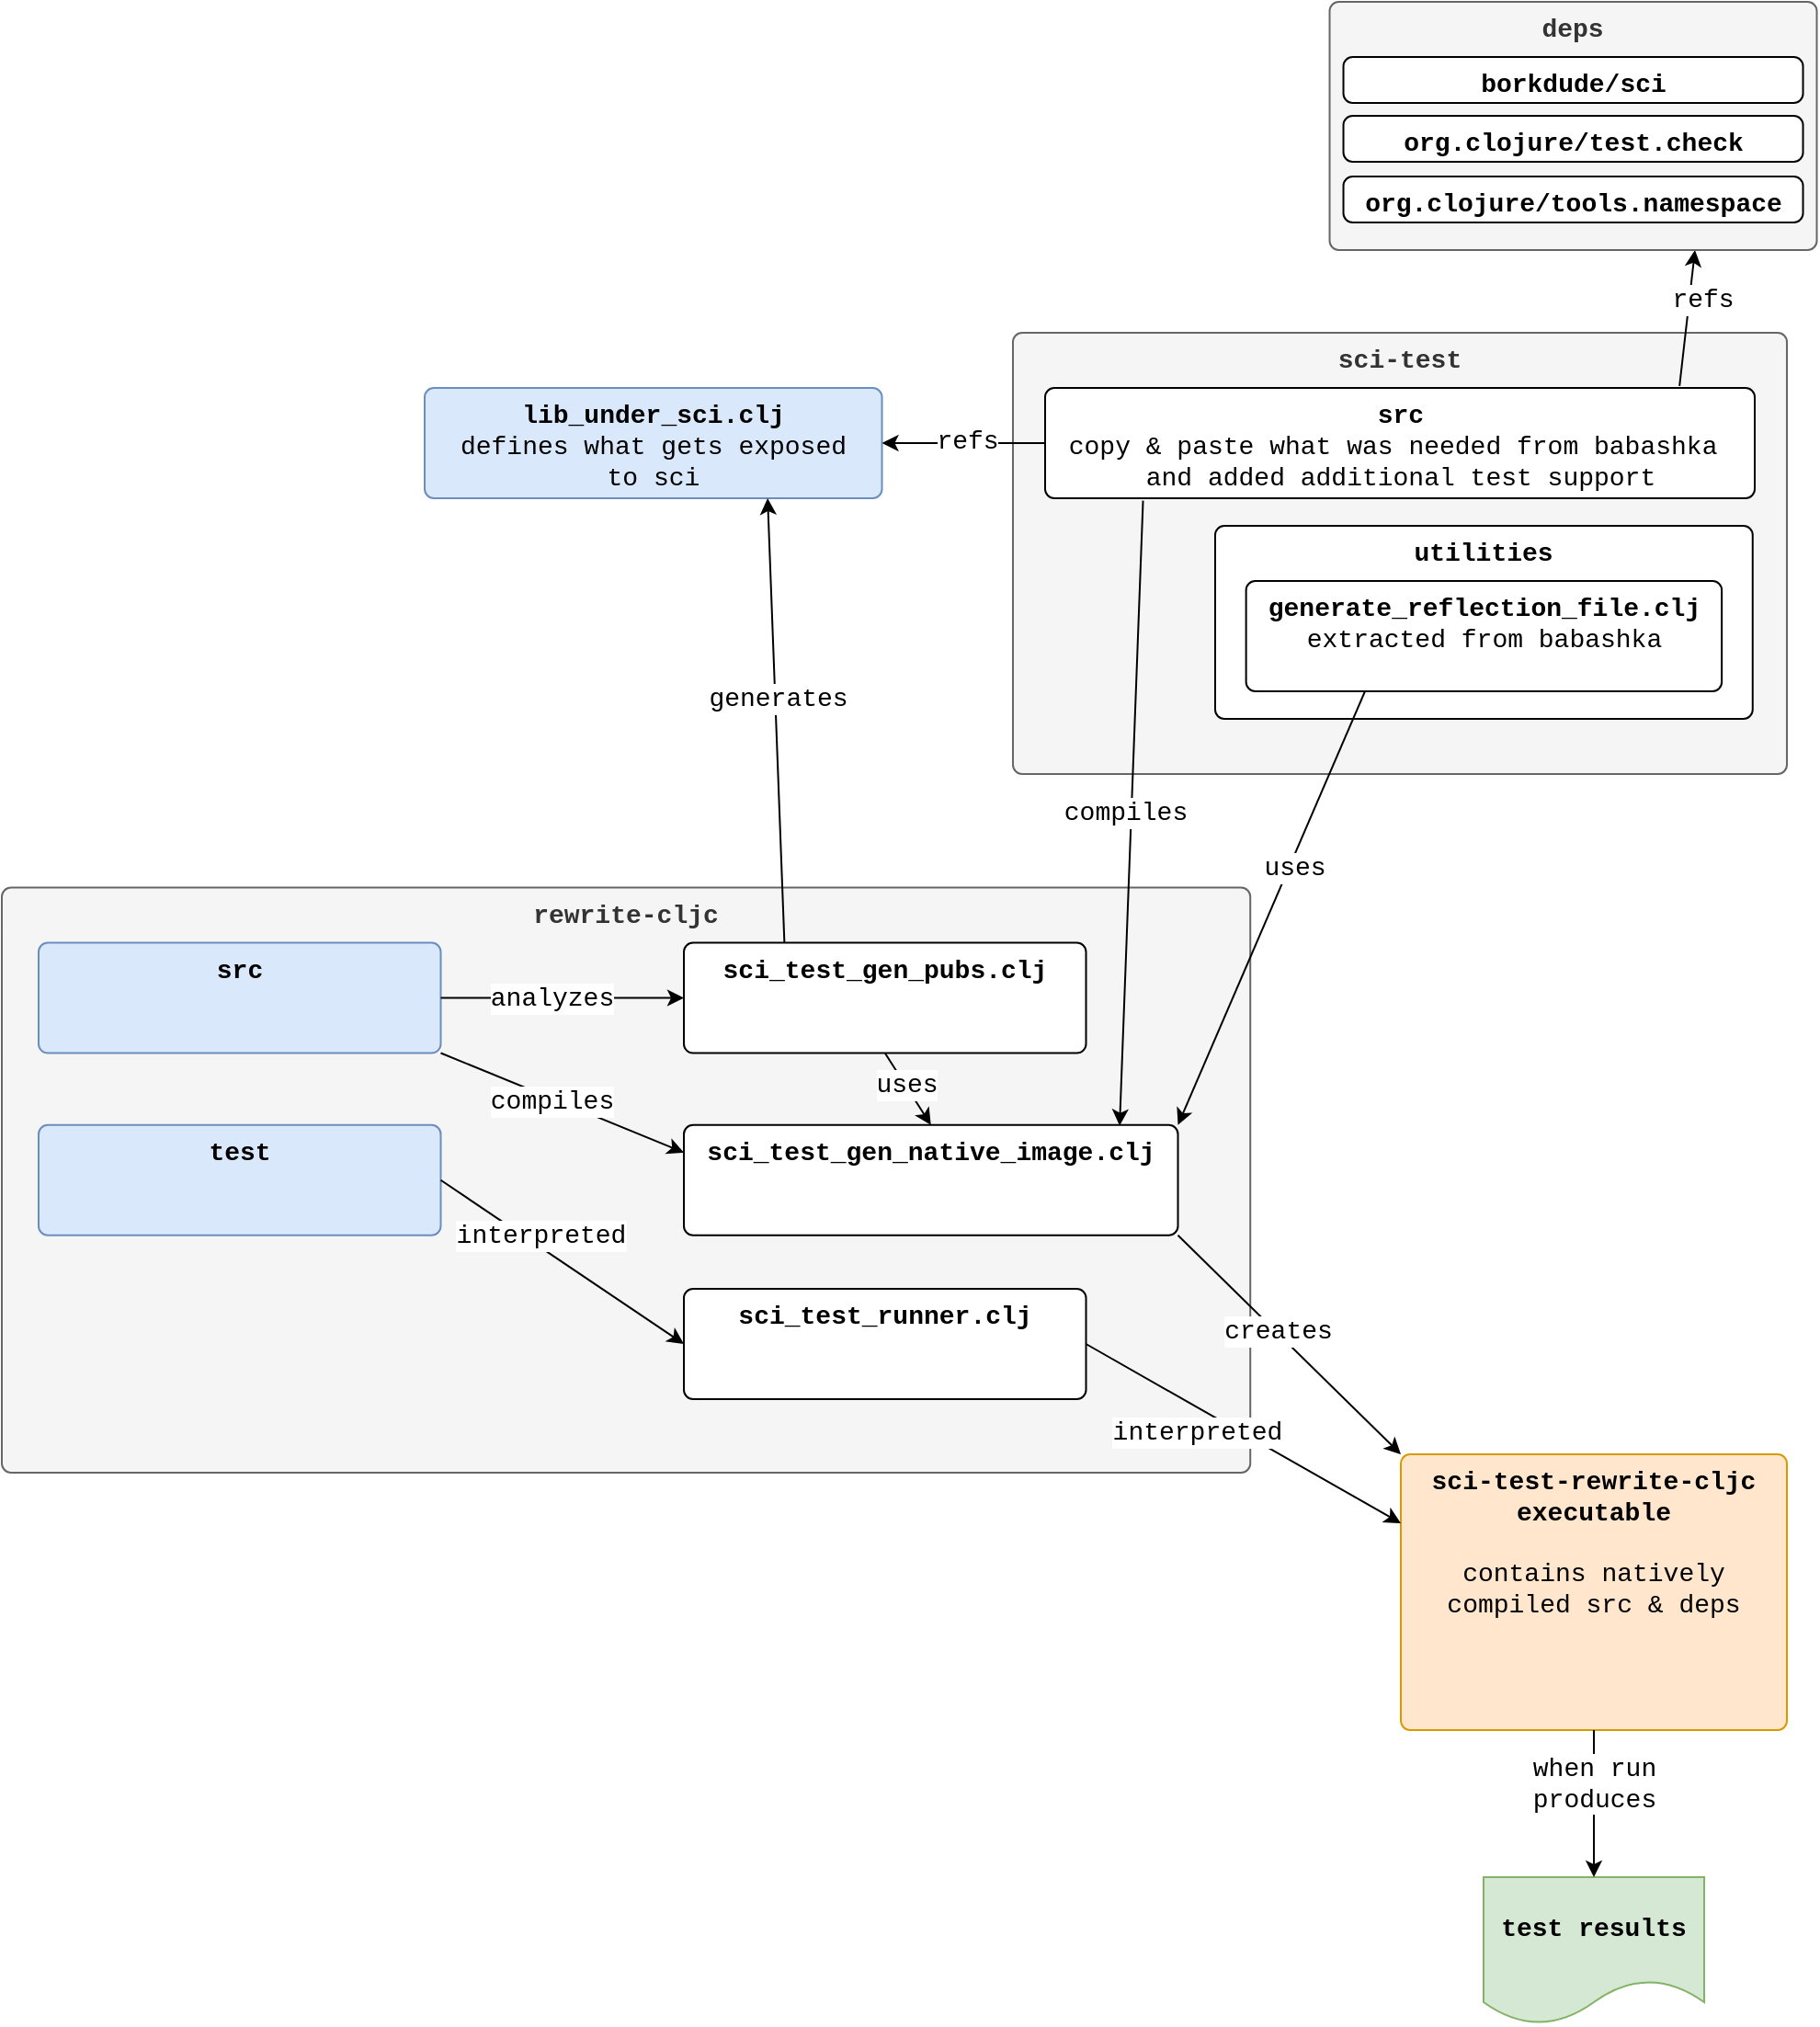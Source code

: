 <mxfile version="13.3.9" type="device"><diagram id="PwHq8zwR4ry-kwaqfSew" name="Page-1"><mxGraphModel dx="2135" dy="2264" grid="1" gridSize="10" guides="1" tooltips="1" connect="1" arrows="1" fold="1" page="1" pageScale="1" pageWidth="850" pageHeight="1100" math="0" shadow="0"><root><mxCell id="0"/><mxCell id="1" parent="0"/><mxCell id="z2-VId8DfYA3hLS_Fc---3" value="&lt;b style=&quot;font-size: 14px;&quot;&gt;rewrite-cljc&lt;/b&gt;" style="rounded=1;whiteSpace=wrap;html=1;verticalAlign=top;fontFamily=Courier New;fontSize=14;arcSize=10;absoluteArcSize=1;fillColor=#f5f5f5;strokeColor=#666666;fontColor=#333333;" vertex="1" parent="1"><mxGeometry x="-590" y="301.76" width="679.11" height="318.24" as="geometry"/></mxCell><mxCell id="LLwnOFdjR07PhbhUG-Zd-1" value="&lt;b style=&quot;font-size: 14px;&quot;&gt;sci-test&lt;/b&gt;" style="rounded=1;whiteSpace=wrap;html=1;verticalAlign=top;fontFamily=Courier New;fontSize=14;arcSize=10;absoluteArcSize=1;fillColor=#f5f5f5;strokeColor=#666666;fontColor=#333333;" parent="1" vertex="1"><mxGeometry x="-40" width="421" height="240" as="geometry"/></mxCell><mxCell id="LLwnOFdjR07PhbhUG-Zd-34" value="&lt;b style=&quot;font-size: 14px;&quot;&gt;utilities&lt;/b&gt;" style="rounded=1;whiteSpace=wrap;html=1;verticalAlign=top;fontFamily=Courier New;fontSize=14;arcSize=10;absoluteArcSize=1;" parent="1" vertex="1"><mxGeometry x="70.0" y="105" width="292.38" height="105" as="geometry"/></mxCell><mxCell id="LLwnOFdjR07PhbhUG-Zd-32" value="&lt;b style=&quot;font-size: 14px&quot;&gt;src&lt;br style=&quot;font-size: 14px&quot;&gt;&lt;/b&gt;copy &amp;amp; paste what was needed from babashka&amp;nbsp;&lt;br style=&quot;font-size: 14px&quot;&gt;and added additional test support&lt;b style=&quot;font-size: 14px&quot;&gt;&lt;br style=&quot;font-size: 14px&quot;&gt;&lt;/b&gt;" style="rounded=1;whiteSpace=wrap;html=1;verticalAlign=top;fontFamily=Courier New;fontSize=14;arcSize=10;absoluteArcSize=1;" parent="1" vertex="1"><mxGeometry x="-22.5" y="30" width="386" height="60" as="geometry"/></mxCell><mxCell id="LLwnOFdjR07PhbhUG-Zd-7" value="&lt;span style=&quot;font-size: 14px;&quot;&gt;&lt;b style=&quot;font-size: 14px;&quot;&gt;lib_under_sci.clj&lt;/b&gt;&lt;br style=&quot;font-size: 14px;&quot;&gt;defines what gets exposed&lt;br style=&quot;font-size: 14px;&quot;&gt;to sci&lt;br style=&quot;font-size: 14px;&quot;&gt;&lt;/span&gt;" style="rounded=1;whiteSpace=wrap;html=1;fontFamily=Courier New;fontSize=14;verticalAlign=top;arcSize=10;absoluteArcSize=1;fillColor=#dae8fc;strokeColor=#6c8ebf;" parent="1" vertex="1"><mxGeometry x="-360" y="30" width="248.75" height="60" as="geometry"/></mxCell><mxCell id="LLwnOFdjR07PhbhUG-Zd-8" value="" style="endArrow=classic;html=1;exitX=0.25;exitY=0;exitDx=0;exitDy=0;entryX=0.75;entryY=1;entryDx=0;entryDy=0;fontFamily=Courier New;fontSize=14;" parent="1" source="LLwnOFdjR07PhbhUG-Zd-5" target="LLwnOFdjR07PhbhUG-Zd-7" edge="1"><mxGeometry width="50" height="50" relative="1" as="geometry"><mxPoint x="211" y="505" as="sourcePoint"/><mxPoint x="261" y="455" as="targetPoint"/></mxGeometry></mxCell><mxCell id="LLwnOFdjR07PhbhUG-Zd-17" value="generates" style="edgeLabel;html=1;align=center;verticalAlign=middle;resizable=0;points=[];fontFamily=Courier New;fontSize=14;" parent="LLwnOFdjR07PhbhUG-Zd-8" vertex="1" connectable="0"><mxGeometry x="0.1" relative="1" as="geometry"><mxPoint x="1" as="offset"/></mxGeometry></mxCell><mxCell id="LLwnOFdjR07PhbhUG-Zd-26" value="" style="endArrow=classic;html=1;entryX=0.882;entryY=0.007;entryDx=0;entryDy=0;fontFamily=Courier New;fontSize=14;exitX=0.138;exitY=1.022;exitDx=0;exitDy=0;exitPerimeter=0;entryPerimeter=0;" parent="1" source="LLwnOFdjR07PhbhUG-Zd-32" target="LLwnOFdjR07PhbhUG-Zd-21" edge="1"><mxGeometry width="50" height="50" relative="1" as="geometry"><mxPoint x="261" y="-50" as="sourcePoint"/><mxPoint x="481" y="520" as="targetPoint"/></mxGeometry></mxCell><mxCell id="LLwnOFdjR07PhbhUG-Zd-45" value="compiles" style="edgeLabel;html=1;align=center;verticalAlign=middle;resizable=0;points=[];fontFamily=Courier New;fontSize=14;" parent="LLwnOFdjR07PhbhUG-Zd-26" vertex="1" connectable="0"><mxGeometry x="-0.159" y="1" relative="1" as="geometry"><mxPoint x="-5.66" y="26.89" as="offset"/></mxGeometry></mxCell><mxCell id="LLwnOFdjR07PhbhUG-Zd-29" value="&lt;b style=&quot;font-size: 14px;&quot;&gt;sci-test-rewrite-cljc&lt;br style=&quot;font-size: 14px;&quot;&gt;executable&lt;/b&gt;&lt;br style=&quot;font-size: 14px;&quot;&gt;&lt;br style=&quot;font-size: 14px;&quot;&gt;contains natively compiled src &amp;amp; deps" style="rounded=1;whiteSpace=wrap;html=1;verticalAlign=top;fontFamily=Courier New;fontSize=14;arcSize=10;absoluteArcSize=1;fillColor=#ffe6cc;strokeColor=#d79b00;" parent="1" vertex="1"><mxGeometry x="171" y="610" width="210" height="150" as="geometry"/></mxCell><mxCell id="LLwnOFdjR07PhbhUG-Zd-33" value="" style="endArrow=classic;html=1;exitX=1;exitY=1;exitDx=0;exitDy=0;entryX=0;entryY=0;entryDx=0;entryDy=0;fontFamily=Courier New;fontSize=14;" parent="1" source="LLwnOFdjR07PhbhUG-Zd-21" target="LLwnOFdjR07PhbhUG-Zd-29" edge="1"><mxGeometry width="50" height="50" relative="1" as="geometry"><mxPoint x="150" y="450" as="sourcePoint"/><mxPoint x="200" y="400" as="targetPoint"/></mxGeometry></mxCell><mxCell id="LLwnOFdjR07PhbhUG-Zd-37" value="&lt;font style=&quot;font-size: 14px;&quot;&gt;creates&lt;/font&gt;" style="edgeLabel;html=1;align=center;verticalAlign=middle;resizable=0;points=[];fontFamily=Courier New;fontSize=14;" parent="LLwnOFdjR07PhbhUG-Zd-33" vertex="1" connectable="0"><mxGeometry x="-0.1" y="-1" relative="1" as="geometry"><mxPoint x="-0.25" y="-2.44" as="offset"/></mxGeometry></mxCell><mxCell id="LLwnOFdjR07PhbhUG-Zd-38" value="" style="endArrow=classic;html=1;exitX=1;exitY=0.5;exitDx=0;exitDy=0;entryX=0;entryY=0.25;entryDx=0;entryDy=0;fontFamily=Courier New;fontSize=14;" parent="1" target="LLwnOFdjR07PhbhUG-Zd-29" edge="1" source="LLwnOFdjR07PhbhUG-Zd-36"><mxGeometry width="50" height="50" relative="1" as="geometry"><mxPoint x="339.75" y="422.5" as="sourcePoint"/><mxPoint x="550" y="320" as="targetPoint"/></mxGeometry></mxCell><mxCell id="LLwnOFdjR07PhbhUG-Zd-39" value="&lt;font style=&quot;font-size: 14px;&quot;&gt;interpreted&lt;br style=&quot;font-size: 14px;&quot;&gt;&lt;/font&gt;" style="edgeLabel;html=1;align=center;verticalAlign=middle;resizable=0;points=[];fontFamily=Courier New;fontSize=14;" parent="LLwnOFdjR07PhbhUG-Zd-38" vertex="1" connectable="0"><mxGeometry x="-0.291" relative="1" as="geometry"><mxPoint x="-0.79" y="12.75" as="offset"/></mxGeometry></mxCell><mxCell id="LLwnOFdjR07PhbhUG-Zd-41" value="" style="endArrow=classic;html=1;exitX=0.25;exitY=1;exitDx=0;exitDy=0;fontFamily=Courier New;fontSize=14;entryX=1;entryY=0;entryDx=0;entryDy=0;" parent="1" source="LLwnOFdjR07PhbhUG-Zd-40" target="LLwnOFdjR07PhbhUG-Zd-21" edge="1"><mxGeometry width="50" height="50" relative="1" as="geometry"><mxPoint x="231" y="550" as="sourcePoint"/><mxPoint x="66" y="410" as="targetPoint"/></mxGeometry></mxCell><mxCell id="z2-VId8DfYA3hLS_Fc---13" value="uses" style="edgeLabel;html=1;align=center;verticalAlign=middle;resizable=0;points=[];fontSize=14;fontFamily=Courier New;" vertex="1" connectable="0" parent="LLwnOFdjR07PhbhUG-Zd-41"><mxGeometry x="0.016" y="1" relative="1" as="geometry"><mxPoint x="11.6" y="-24.66" as="offset"/></mxGeometry></mxCell><mxCell id="LLwnOFdjR07PhbhUG-Zd-42" value="&lt;b style=&quot;font-size: 14px;&quot;&gt;test&lt;/b&gt;" style="rounded=1;whiteSpace=wrap;html=1;fontFamily=Courier New;fontSize=14;verticalAlign=top;arcSize=10;absoluteArcSize=1;fillColor=#dae8fc;strokeColor=#6c8ebf;" parent="1" vertex="1"><mxGeometry x="-570" y="430.88" width="218.75" height="60" as="geometry"/></mxCell><mxCell id="LLwnOFdjR07PhbhUG-Zd-43" value="" style="endArrow=classic;html=1;exitX=1;exitY=0.5;exitDx=0;exitDy=0;entryX=0;entryY=0.5;entryDx=0;entryDy=0;fontFamily=Courier New;fontSize=14;" parent="1" source="LLwnOFdjR07PhbhUG-Zd-42" target="LLwnOFdjR07PhbhUG-Zd-36" edge="1"><mxGeometry width="50" height="50" relative="1" as="geometry"><mxPoint x="664.12" y="621.76" as="sourcePoint"/><mxPoint x="714.12" y="571.76" as="targetPoint"/></mxGeometry></mxCell><mxCell id="LLwnOFdjR07PhbhUG-Zd-53" value="interpreted" style="edgeLabel;html=1;align=center;verticalAlign=middle;resizable=0;points=[];fontSize=14;fontFamily=Courier New;" parent="LLwnOFdjR07PhbhUG-Zd-43" vertex="1" connectable="0"><mxGeometry x="-0.723" relative="1" as="geometry"><mxPoint x="36.25" y="17.51" as="offset"/></mxGeometry></mxCell><mxCell id="LLwnOFdjR07PhbhUG-Zd-21" value="&lt;b style=&quot;font-size: 14px;&quot;&gt;sci_test_gen_native_image.clj&lt;/b&gt;" style="rounded=1;whiteSpace=wrap;html=1;fontFamily=Courier New;fontSize=14;verticalAlign=top;arcSize=10;absoluteArcSize=1;" parent="1" vertex="1"><mxGeometry x="-219.0" y="430.88" width="268.75" height="60" as="geometry"/></mxCell><mxCell id="LLwnOFdjR07PhbhUG-Zd-36" value="&lt;b style=&quot;font-size: 14px;&quot;&gt;sci_test_runner.clj&lt;/b&gt;" style="rounded=1;whiteSpace=wrap;html=1;fontFamily=Courier New;fontSize=14;verticalAlign=top;arcSize=10;absoluteArcSize=1;" parent="1" vertex="1"><mxGeometry x="-219" y="520" width="218.75" height="60" as="geometry"/></mxCell><mxCell id="LLwnOFdjR07PhbhUG-Zd-4" value="&lt;b style=&quot;font-size: 14px;&quot;&gt;src&lt;/b&gt;" style="rounded=1;whiteSpace=wrap;html=1;fontFamily=Courier New;fontSize=14;verticalAlign=top;arcSize=10;absoluteArcSize=1;fillColor=#dae8fc;strokeColor=#6c8ebf;" parent="1" vertex="1"><mxGeometry x="-570" y="331.76" width="218.75" height="60" as="geometry"/></mxCell><mxCell id="LLwnOFdjR07PhbhUG-Zd-5" value="&lt;b style=&quot;font-size: 14px;&quot;&gt;sci_test_gen_pubs.clj&lt;/b&gt;" style="rounded=1;whiteSpace=wrap;html=1;fontFamily=Courier New;fontSize=14;verticalAlign=top;arcSize=10;absoluteArcSize=1;" parent="1" vertex="1"><mxGeometry x="-219" y="331.76" width="218.75" height="60" as="geometry"/></mxCell><mxCell id="LLwnOFdjR07PhbhUG-Zd-40" value="&lt;b style=&quot;font-size: 14px;&quot;&gt;generate_reflection_file.clj&lt;/b&gt;&lt;br style=&quot;font-size: 14px;&quot;&gt;extracted from babashka" style="rounded=1;whiteSpace=wrap;html=1;fontFamily=Courier New;fontSize=14;verticalAlign=top;arcSize=10;absoluteArcSize=1;" parent="1" vertex="1"><mxGeometry x="86.815" y="135" width="258.75" height="60" as="geometry"/></mxCell><mxCell id="LLwnOFdjR07PhbhUG-Zd-55" value="&lt;b style=&quot;font-size: 14px;&quot;&gt;test results&lt;/b&gt;" style="shape=document;whiteSpace=wrap;html=1;boundedLbl=1;fontFamily=Courier New;fontSize=14;fillColor=#d5e8d4;strokeColor=#82b366;" parent="1" vertex="1"><mxGeometry x="216" y="840" width="120" height="80" as="geometry"/></mxCell><mxCell id="LLwnOFdjR07PhbhUG-Zd-56" value="" style="endArrow=classic;html=1;fontFamily=Courier New;fontSize=14;exitX=0.5;exitY=1;exitDx=0;exitDy=0;entryX=0.5;entryY=0;entryDx=0;entryDy=0;" parent="1" source="LLwnOFdjR07PhbhUG-Zd-29" target="LLwnOFdjR07PhbhUG-Zd-55" edge="1"><mxGeometry width="50" height="50" relative="1" as="geometry"><mxPoint x="1114.99" y="650" as="sourcePoint"/><mxPoint x="1164.99" y="600" as="targetPoint"/></mxGeometry></mxCell><mxCell id="z2-VId8DfYA3hLS_Fc---10" value="when run&lt;br style=&quot;font-size: 14px;&quot;&gt;produces" style="edgeLabel;html=1;align=center;verticalAlign=middle;resizable=0;points=[];fontSize=14;fontFamily=Courier New;" vertex="1" connectable="0" parent="LLwnOFdjR07PhbhUG-Zd-56"><mxGeometry x="-0.289" relative="1" as="geometry"><mxPoint as="offset"/></mxGeometry></mxCell><mxCell id="LLwnOFdjR07PhbhUG-Zd-6" value="" style="endArrow=classic;html=1;exitX=1;exitY=0.5;exitDx=0;exitDy=0;entryX=0;entryY=0.5;entryDx=0;entryDy=0;fontFamily=Courier New;fontSize=14;" parent="1" source="LLwnOFdjR07PhbhUG-Zd-4" target="LLwnOFdjR07PhbhUG-Zd-5" edge="1"><mxGeometry width="50" height="50" relative="1" as="geometry"><mxPoint x="809.11" y="331.76" as="sourcePoint"/><mxPoint x="649.11" y="521.76" as="targetPoint"/></mxGeometry></mxCell><mxCell id="LLwnOFdjR07PhbhUG-Zd-18" value="&lt;font style=&quot;font-size: 14px;&quot;&gt;analyzes&lt;/font&gt;" style="edgeLabel;html=1;align=center;verticalAlign=middle;resizable=0;points=[];fontFamily=Courier New;fontSize=14;" parent="LLwnOFdjR07PhbhUG-Zd-6" vertex="1" connectable="0"><mxGeometry x="0.187" relative="1" as="geometry"><mxPoint x="-18.96" y="8.882e-16" as="offset"/></mxGeometry></mxCell><mxCell id="z2-VId8DfYA3hLS_Fc---4" value="" style="endArrow=classic;html=1;exitX=0;exitY=0.5;exitDx=0;exitDy=0;entryX=1;entryY=0.5;entryDx=0;entryDy=0;fontFamily=Courier New;fontSize=14;" edge="1" parent="1" source="LLwnOFdjR07PhbhUG-Zd-32" target="LLwnOFdjR07PhbhUG-Zd-7"><mxGeometry width="50" height="50" relative="1" as="geometry"><mxPoint x="-210" y="260" as="sourcePoint"/><mxPoint x="-160" y="210" as="targetPoint"/></mxGeometry></mxCell><mxCell id="z2-VId8DfYA3hLS_Fc---5" value="&lt;font style=&quot;font-size: 14px;&quot;&gt;refs&lt;/font&gt;" style="edgeLabel;html=1;align=center;verticalAlign=middle;resizable=0;points=[];fontFamily=Courier New;fontSize=14;" vertex="1" connectable="0" parent="z2-VId8DfYA3hLS_Fc---4"><mxGeometry x="-0.038" y="-1" relative="1" as="geometry"><mxPoint as="offset"/></mxGeometry></mxCell><mxCell id="z2-VId8DfYA3hLS_Fc---8" value="" style="endArrow=classic;html=1;exitX=0.894;exitY=-0.018;exitDx=0;exitDy=0;entryX=0.75;entryY=1;entryDx=0;entryDy=0;fontFamily=Courier New;fontSize=14;exitPerimeter=0;" edge="1" parent="1" source="LLwnOFdjR07PhbhUG-Zd-32" target="LLwnOFdjR07PhbhUG-Zd-22"><mxGeometry width="50" height="50" relative="1" as="geometry"><mxPoint x="-210" y="110" as="sourcePoint"/><mxPoint x="-160" y="60" as="targetPoint"/></mxGeometry></mxCell><mxCell id="z2-VId8DfYA3hLS_Fc---9" value="&lt;font style=&quot;font-size: 14px;&quot;&gt;refs&lt;/font&gt;" style="edgeLabel;html=1;align=center;verticalAlign=middle;resizable=0;points=[];fontFamily=Courier New;fontSize=14;" vertex="1" connectable="0" parent="z2-VId8DfYA3hLS_Fc---8"><mxGeometry x="0.156" y="-2" relative="1" as="geometry"><mxPoint x="5.48" y="-4.5" as="offset"/></mxGeometry></mxCell><mxCell id="z2-VId8DfYA3hLS_Fc---14" value="" style="endArrow=classic;html=1;fontFamily=Courier New;fontSize=14;exitX=1;exitY=1;exitDx=0;exitDy=0;entryX=0;entryY=0.25;entryDx=0;entryDy=0;" edge="1" parent="1" source="LLwnOFdjR07PhbhUG-Zd-4" target="LLwnOFdjR07PhbhUG-Zd-21"><mxGeometry width="50" height="50" relative="1" as="geometry"><mxPoint x="-75.88" y="751.76" as="sourcePoint"/><mxPoint x="-25.88" y="701.76" as="targetPoint"/></mxGeometry></mxCell><mxCell id="z2-VId8DfYA3hLS_Fc---15" value="compiles" style="edgeLabel;html=1;align=center;verticalAlign=middle;resizable=0;points=[];fontSize=14;fontFamily=Courier New;" vertex="1" connectable="0" parent="z2-VId8DfYA3hLS_Fc---14"><mxGeometry x="-0.346" y="-3" relative="1" as="geometry"><mxPoint x="18.07" y="5.71" as="offset"/></mxGeometry></mxCell><mxCell id="z2-VId8DfYA3hLS_Fc---17" value="uses" style="endArrow=classic;html=1;fontFamily=Courier New;fontSize=14;exitX=0.5;exitY=1;exitDx=0;exitDy=0;entryX=0.5;entryY=0;entryDx=0;entryDy=0;" edge="1" parent="1" source="LLwnOFdjR07PhbhUG-Zd-5" target="LLwnOFdjR07PhbhUG-Zd-21"><mxGeometry x="-0.068" width="50" height="50" relative="1" as="geometry"><mxPoint x="-50" y="540" as="sourcePoint"/><mxPoint x="-50" y="440" as="targetPoint"/><mxPoint y="-1" as="offset"/></mxGeometry></mxCell><mxCell id="LLwnOFdjR07PhbhUG-Zd-22" value="&lt;b style=&quot;font-size: 14px;&quot;&gt;deps&lt;/b&gt;" style="rounded=1;whiteSpace=wrap;html=1;verticalAlign=top;fontFamily=Courier New;fontSize=14;arcSize=10;absoluteArcSize=1;fillColor=#f5f5f5;strokeColor=#666666;fontColor=#333333;" parent="1" vertex="1"><mxGeometry x="132.26" y="-180" width="265" height="135" as="geometry"/></mxCell><mxCell id="LLwnOFdjR07PhbhUG-Zd-2" value="&lt;b style=&quot;font-size: 14px;&quot;&gt;borkdude/sci&lt;/b&gt;" style="rounded=1;whiteSpace=wrap;html=1;fontFamily=Courier New;fontSize=14;verticalAlign=top;arcSize=10;absoluteArcSize=1;align=center;" parent="1" vertex="1"><mxGeometry x="139.76" y="-150" width="250" height="25" as="geometry"/></mxCell><mxCell id="LLwnOFdjR07PhbhUG-Zd-3" value="&lt;b style=&quot;font-size: 14px;&quot;&gt;org.clojure/test.check&lt;/b&gt;" style="rounded=1;whiteSpace=wrap;html=1;fontFamily=Courier New;fontSize=14;verticalAlign=top;arcSize=10;absoluteArcSize=1;align=center;" parent="1" vertex="1"><mxGeometry x="139.76" y="-118" width="250" height="25" as="geometry"/></mxCell><mxCell id="z2-VId8DfYA3hLS_Fc---16" value="&lt;b style=&quot;font-size: 14px;&quot;&gt;org.clojure/tools.namespace&lt;/b&gt;" style="rounded=1;whiteSpace=wrap;html=1;fontFamily=Courier New;fontSize=14;verticalAlign=top;arcSize=10;absoluteArcSize=1;align=center;" vertex="1" parent="1"><mxGeometry x="139.76" y="-85" width="250" height="25" as="geometry"/></mxCell></root></mxGraphModel></diagram></mxfile>